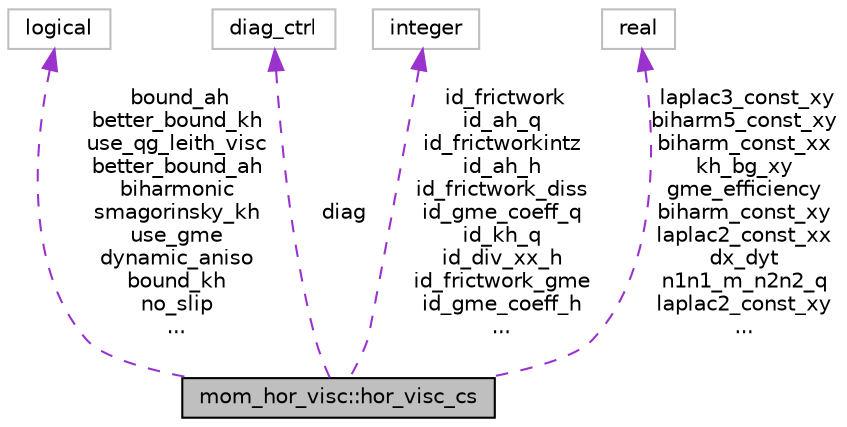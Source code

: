 digraph "mom_hor_visc::hor_visc_cs"
{
 // INTERACTIVE_SVG=YES
 // LATEX_PDF_SIZE
  edge [fontname="Helvetica",fontsize="10",labelfontname="Helvetica",labelfontsize="10"];
  node [fontname="Helvetica",fontsize="10",shape=record];
  Node1 [label="mom_hor_visc::hor_visc_cs",height=0.2,width=0.4,color="black", fillcolor="grey75", style="filled", fontcolor="black",tooltip="Control structure for horizontal viscosity."];
  Node2 -> Node1 [dir="back",color="darkorchid3",fontsize="10",style="dashed",label=" bound_ah\nbetter_bound_kh\nuse_qg_leith_visc\nbetter_bound_ah\nbiharmonic\nsmagorinsky_kh\nuse_gme\ndynamic_aniso\nbound_kh\nno_slip\n..." ,fontname="Helvetica"];
  Node2 [label="logical",height=0.2,width=0.4,color="grey75", fillcolor="white", style="filled",tooltip=" "];
  Node3 -> Node1 [dir="back",color="darkorchid3",fontsize="10",style="dashed",label=" diag" ,fontname="Helvetica"];
  Node3 [label="diag_ctrl",height=0.2,width=0.4,color="grey75", fillcolor="white", style="filled",tooltip=" "];
  Node4 -> Node1 [dir="back",color="darkorchid3",fontsize="10",style="dashed",label=" id_frictwork\nid_ah_q\nid_frictworkintz\nid_ah_h\nid_frictwork_diss\nid_gme_coeff_q\nid_kh_q\nid_div_xx_h\nid_frictwork_gme\nid_gme_coeff_h\n..." ,fontname="Helvetica"];
  Node4 [label="integer",height=0.2,width=0.4,color="grey75", fillcolor="white", style="filled",tooltip=" "];
  Node5 -> Node1 [dir="back",color="darkorchid3",fontsize="10",style="dashed",label=" laplac3_const_xy\nbiharm5_const_xy\nbiharm_const_xx\nkh_bg_xy\ngme_efficiency\nbiharm_const_xy\nlaplac2_const_xx\ndx_dyt\nn1n1_m_n2n2_q\nlaplac2_const_xy\n..." ,fontname="Helvetica"];
  Node5 [label="real",height=0.2,width=0.4,color="grey75", fillcolor="white", style="filled",tooltip=" "];
}
